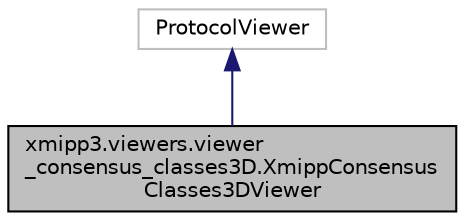 digraph "xmipp3.viewers.viewer_consensus_classes3D.XmippConsensusClasses3DViewer"
{
  edge [fontname="Helvetica",fontsize="10",labelfontname="Helvetica",labelfontsize="10"];
  node [fontname="Helvetica",fontsize="10",shape=record];
  Node2 [label="xmipp3.viewers.viewer\l_consensus_classes3D.XmippConsensus\lClasses3DViewer",height=0.2,width=0.4,color="black", fillcolor="grey75", style="filled", fontcolor="black"];
  Node3 -> Node2 [dir="back",color="midnightblue",fontsize="10",style="solid",fontname="Helvetica"];
  Node3 [label="ProtocolViewer",height=0.2,width=0.4,color="grey75", fillcolor="white", style="filled"];
}

